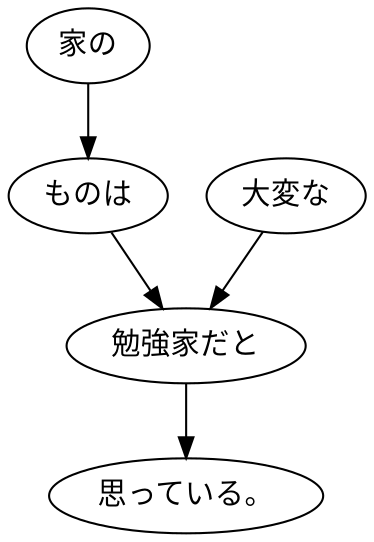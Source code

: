 digraph graph68 {
	node0 [label="家の"];
	node1 [label="ものは"];
	node2 [label="大変な"];
	node3 [label="勉強家だと"];
	node4 [label="思っている。"];
	node0 -> node1;
	node1 -> node3;
	node2 -> node3;
	node3 -> node4;
}
